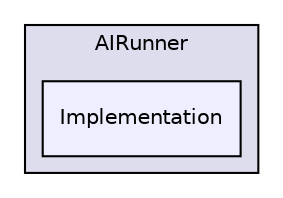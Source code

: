 digraph "D:/Work/Programmieren/Java/D-MARLA/Implementation/MARLA-Client/AIRunner/src/AIRunner/Implementation" {
  compound=true
  node [ fontsize="10", fontname="Helvetica"];
  edge [ labelfontsize="10", labelfontname="Helvetica"];
  subgraph clusterdir_1aa44dc500b17cd2fb2c811841a5e5fd {
    graph [ bgcolor="#ddddee", pencolor="black", label="AIRunner" fontname="Helvetica", fontsize="10", URL="dir_1aa44dc500b17cd2fb2c811841a5e5fd.html"]
  dir_22c61c2c1adbf22c67cb015776d8993b [shape=box, label="Implementation", style="filled", fillcolor="#eeeeff", pencolor="black", URL="dir_22c61c2c1adbf22c67cb015776d8993b.html"];
  }
}
